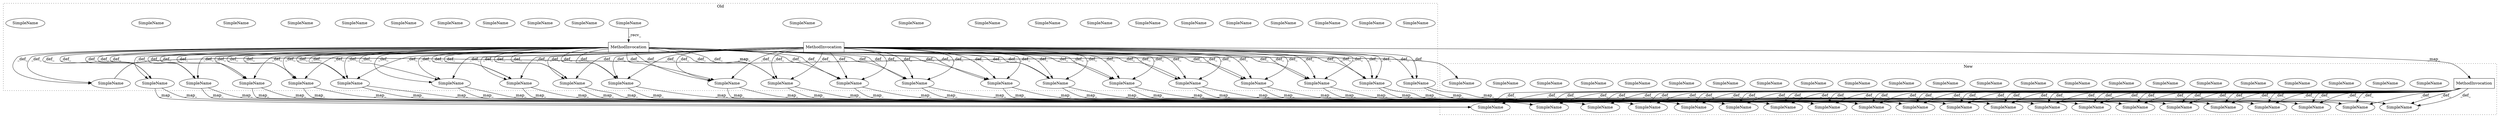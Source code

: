 digraph G {
subgraph cluster0 {
1 [label="MethodInvocation" a="32" s="5931,5944" l="7,1" shape="box"];
2 [label="MethodInvocation" a="32" s="5807" l="6" shape="box"];
5 [label="SimpleName" a="42" s="7142" l="7" shape="ellipse"];
6 [label="SimpleName" a="42" s="6788" l="7" shape="ellipse"];
7 [label="SimpleName" a="42" s="7481" l="7" shape="ellipse"];
9 [label="SimpleName" a="42" s="6686" l="7" shape="ellipse"];
18 [label="SimpleName" a="42" s="6057" l="7" shape="ellipse"];
20 [label="SimpleName" a="42" s="6471" l="7" shape="ellipse"];
21 [label="SimpleName" a="42" s="7368" l="9" shape="ellipse"];
23 [label="SimpleName" a="42" s="6720" l="8" shape="ellipse"];
24 [label="SimpleName" a="42" s="6177" l="7" shape="ellipse"];
26 [label="SimpleName" a="42" s="7261" l="8" shape="ellipse"];
27 [label="SimpleName" a="42" s="7368" l="9" shape="ellipse"];
30 [label="SimpleName" a="42" s="6686" l="7" shape="ellipse"];
32 [label="SimpleName" a="42" s="6720" l="8" shape="ellipse"];
33 [label="SimpleName" a="42" s="6846" l="6" shape="ellipse"];
36 [label="SimpleName" a="42" s="7142" l="7" shape="ellipse"];
38 [label="SimpleName" a="42" s="6177" l="7" shape="ellipse"];
40 [label="SimpleName" a="42" s="5777" l="7" shape="ellipse"];
42 [label="SimpleName" a="42" s="7029" l="9" shape="ellipse"];
44 [label="SimpleName" a="42" s="6652" l="7" shape="ellipse"];
46 [label="SimpleName" a="42" s="7102" l="8" shape="ellipse"];
49 [label="SimpleName" a="42" s="6652" l="7" shape="ellipse"];
50 [label="SimpleName" a="42" s="" l="" shape="ellipse"];
53 [label="SimpleName" a="42" s="6324" l="7" shape="ellipse"];
54 [label="SimpleName" a="42" s="6057" l="7" shape="ellipse"];
55 [label="SimpleName" a="42" s="5777" l="7" shape="ellipse"];
57 [label="SimpleName" a="42" s="7331" l="7" shape="ellipse"];
60 [label="SimpleName" a="42" s="6992" l="7" shape="ellipse"];
61 [label="SimpleName" a="42" s="7029" l="9" shape="ellipse"];
62 [label="SimpleName" a="42" s="6618" l="7" shape="ellipse"];
66 [label="SimpleName" a="42" s="7102" l="8" shape="ellipse"];
67 [label="SimpleName" a="42" s="6992" l="7" shape="ellipse"];
68 [label="SimpleName" a="42" s="7481" l="7" shape="ellipse"];
69 [label="SimpleName" a="42" s="7261" l="8" shape="ellipse"];
71 [label="SimpleName" a="42" s="6618" l="7" shape="ellipse"];
73 [label="SimpleName" a="42" s="7331" l="7" shape="ellipse"];
74 [label="SimpleName" a="42" s="6471" l="7" shape="ellipse"];
76 [label="SimpleName" a="42" s="5918" l="6" shape="ellipse"];
77 [label="SimpleName" a="42" s="7441" l="8" shape="ellipse"];
78 [label="SimpleName" a="42" s="7441" l="8" shape="ellipse"];
80 [label="SimpleName" a="42" s="6788" l="7" shape="ellipse"];
81 [label="SimpleName" a="42" s="6922" l="8" shape="ellipse"];
82 [label="SimpleName" a="42" s="6922" l="8" shape="ellipse"];
83 [label="SimpleName" a="42" s="5918" l="6" shape="ellipse"];
86 [label="SimpleName" a="42" s="6324" l="7" shape="ellipse"];
88 [label="SimpleName" a="42" s="6846" l="6" shape="ellipse"];
label = "Old";
style="dotted";
}
subgraph cluster1 {
3 [label="MethodInvocation" a="32" s="5917,5930" l="7,1" shape="box"];
4 [label="SimpleName" a="42" s="5770" l="7" shape="ellipse"];
8 [label="SimpleName" a="42" s="6180" l="7" shape="ellipse"];
10 [label="SimpleName" a="42" s="7145" l="7" shape="ellipse"];
11 [label="SimpleName" a="42" s="6621" l="7" shape="ellipse"];
12 [label="SimpleName" a="42" s="7484" l="7" shape="ellipse"];
13 [label="SimpleName" a="42" s="6180" l="7" shape="ellipse"];
14 [label="SimpleName" a="42" s="7105" l="8" shape="ellipse"];
15 [label="SimpleName" a="42" s="7334" l="7" shape="ellipse"];
16 [label="SimpleName" a="42" s="5904" l="6" shape="ellipse"];
17 [label="SimpleName" a="42" s="5904" l="6" shape="ellipse"];
19 [label="SimpleName" a="42" s="7371" l="9" shape="ellipse"];
22 [label="SimpleName" a="42" s="6689" l="7" shape="ellipse"];
25 [label="SimpleName" a="42" s="6849" l="6" shape="ellipse"];
28 [label="SimpleName" a="42" s="6474" l="7" shape="ellipse"];
29 [label="SimpleName" a="42" s="6655" l="7" shape="ellipse"];
31 [label="SimpleName" a="42" s="6327" l="7" shape="ellipse"];
34 [label="SimpleName" a="42" s="7264" l="8" shape="ellipse"];
35 [label="SimpleName" a="42" s="7484" l="7" shape="ellipse"];
37 [label="SimpleName" a="42" s="6689" l="7" shape="ellipse"];
39 [label="SimpleName" a="42" s="6474" l="7" shape="ellipse"];
41 [label="SimpleName" a="42" s="6723" l="8" shape="ellipse"];
43 [label="SimpleName" a="42" s="7105" l="8" shape="ellipse"];
45 [label="SimpleName" a="42" s="7032" l="9" shape="ellipse"];
47 [label="SimpleName" a="42" s="7444" l="8" shape="ellipse"];
48 [label="SimpleName" a="42" s="6327" l="7" shape="ellipse"];
51 [label="SimpleName" a="42" s="6621" l="7" shape="ellipse"];
52 [label="SimpleName" a="42" s="6925" l="8" shape="ellipse"];
56 [label="SimpleName" a="42" s="7334" l="7" shape="ellipse"];
58 [label="SimpleName" a="42" s="6791" l="7" shape="ellipse"];
59 [label="SimpleName" a="42" s="6925" l="8" shape="ellipse"];
63 [label="SimpleName" a="42" s="7264" l="8" shape="ellipse"];
64 [label="SimpleName" a="42" s="7145" l="7" shape="ellipse"];
65 [label="SimpleName" a="42" s="7444" l="8" shape="ellipse"];
70 [label="SimpleName" a="42" s="6995" l="7" shape="ellipse"];
72 [label="SimpleName" a="42" s="6849" l="6" shape="ellipse"];
75 [label="SimpleName" a="42" s="6068" l="7" shape="ellipse"];
79 [label="SimpleName" a="42" s="7371" l="9" shape="ellipse"];
84 [label="SimpleName" a="42" s="6995" l="7" shape="ellipse"];
85 [label="SimpleName" a="42" s="6723" l="8" shape="ellipse"];
87 [label="SimpleName" a="42" s="7032" l="9" shape="ellipse"];
89 [label="SimpleName" a="42" s="6068" l="7" shape="ellipse"];
90 [label="SimpleName" a="42" s="6791" l="7" shape="ellipse"];
91 [label="SimpleName" a="42" s="6655" l="7" shape="ellipse"];
92 [label="SimpleName" a="42" s="5770" l="7" shape="ellipse"];
label = "New";
style="dotted";
}
1 -> 9 [label="_def_"];
1 -> 88 [label="_def_"];
1 -> 83 [label="_def_"];
1 -> 68 [label="_def_"];
1 -> 49 [label="_def_"];
1 -> 88 [label="_def_"];
1 -> 32 [label="_def_"];
1 -> 68 [label="_def_"];
1 -> 77 [label="_def_"];
1 -> 36 [label="_def_"];
1 -> 32 [label="_def_"];
1 -> 36 [label="_def_"];
1 -> 53 [label="_def_"];
1 -> 57 [label="_def_"];
1 -> 74 [label="_def_"];
1 -> 69 [label="_def_"];
1 -> 57 [label="_def_"];
1 -> 27 [label="_def_"];
1 -> 67 [label="_def_"];
1 -> 42 [label="_def_"];
1 -> 38 [label="_def_"];
1 -> 38 [label="_def_"];
1 -> 83 [label="_def_"];
1 -> 42 [label="_def_"];
1 -> 77 [label="_def_"];
1 -> 18 [label="_def_"];
1 -> 66 [label="_def_"];
1 -> 27 [label="_def_"];
1 -> 3 [label="_map_"];
1 -> 49 [label="_def_"];
1 -> 81 [label="_def_"];
1 -> 80 [label="_def_"];
1 -> 66 [label="_def_"];
1 -> 67 [label="_def_"];
1 -> 71 [label="_def_"];
1 -> 74 [label="_def_"];
1 -> 69 [label="_def_"];
1 -> 18 [label="_def_"];
1 -> 80 [label="_def_"];
1 -> 53 [label="_def_"];
1 -> 9 [label="_def_"];
1 -> 71 [label="_def_"];
1 -> 81 [label="_def_"];
2 -> 88 [label="_def_"];
2 -> 9 [label="_def_"];
2 -> 77 [label="_def_"];
2 -> 38 [label="_def_"];
2 -> 69 [label="_def_"];
2 -> 74 [label="_def_"];
2 -> 81 [label="_def_"];
2 -> 67 [label="_def_"];
2 -> 69 [label="_def_"];
2 -> 68 [label="_def_"];
2 -> 40 [label="_def_"];
2 -> 18 [label="_def_"];
2 -> 27 [label="_def_"];
2 -> 42 [label="_def_"];
2 -> 53 [label="_def_"];
2 -> 27 [label="_def_"];
2 -> 80 [label="_def_"];
2 -> 57 [label="_def_"];
2 -> 68 [label="_def_"];
2 -> 81 [label="_def_"];
2 -> 32 [label="_def_"];
2 -> 67 [label="_def_"];
2 -> 80 [label="_def_"];
2 -> 53 [label="_def_"];
2 -> 71 [label="_def_"];
2 -> 32 [label="_def_"];
2 -> 49 [label="_def_"];
2 -> 42 [label="_def_"];
2 -> 88 [label="_def_"];
2 -> 66 [label="_def_"];
2 -> 57 [label="_def_"];
2 -> 74 [label="_def_"];
2 -> 66 [label="_def_"];
2 -> 71 [label="_def_"];
2 -> 38 [label="_def_"];
2 -> 36 [label="_def_"];
2 -> 9 [label="_def_"];
2 -> 36 [label="_def_"];
2 -> 77 [label="_def_"];
2 -> 40 [label="_def_"];
2 -> 18 [label="_def_"];
2 -> 49 [label="_def_"];
3 -> 45 [label="_def_"];
3 -> 58 [label="_def_"];
3 -> 41 [label="_def_"];
3 -> 35 [label="_def_"];
3 -> 19 [label="_def_"];
3 -> 39 [label="_def_"];
3 -> 51 [label="_def_"];
3 -> 19 [label="_def_"];
3 -> 39 [label="_def_"];
3 -> 58 [label="_def_"];
3 -> 41 [label="_def_"];
3 -> 64 [label="_def_"];
3 -> 75 [label="_def_"];
3 -> 91 [label="_def_"];
3 -> 37 [label="_def_"];
3 -> 16 [label="_def_"];
3 -> 8 [label="_def_"];
3 -> 70 [label="_def_"];
3 -> 25 [label="_def_"];
3 -> 63 [label="_def_"];
3 -> 16 [label="_def_"];
3 -> 51 [label="_def_"];
3 -> 37 [label="_def_"];
3 -> 70 [label="_def_"];
3 -> 91 [label="_def_"];
3 -> 8 [label="_def_"];
3 -> 63 [label="_def_"];
3 -> 64 [label="_def_"];
3 -> 15 [label="_def_"];
3 -> 43 [label="_def_"];
3 -> 35 [label="_def_"];
3 -> 48 [label="_def_"];
3 -> 65 [label="_def_"];
3 -> 52 [label="_def_"];
3 -> 15 [label="_def_"];
3 -> 25 [label="_def_"];
3 -> 52 [label="_def_"];
3 -> 43 [label="_def_"];
3 -> 48 [label="_def_"];
3 -> 65 [label="_def_"];
3 -> 45 [label="_def_"];
3 -> 75 [label="_def_"];
9 -> 37 [label="_map_"];
9 -> 37 [label="_map_"];
18 -> 75 [label="_map_"];
18 -> 75 [label="_map_"];
27 -> 19 [label="_map_"];
27 -> 19 [label="_map_"];
32 -> 41 [label="_map_"];
32 -> 41 [label="_map_"];
36 -> 64 [label="_map_"];
36 -> 64 [label="_map_"];
38 -> 8 [label="_map_"];
38 -> 8 [label="_map_"];
40 -> 92 [label="_map_"];
40 -> 92 [label="_map_"];
42 -> 45 [label="_map_"];
42 -> 45 [label="_map_"];
49 -> 91 [label="_map_"];
49 -> 91 [label="_map_"];
50 -> 2 [label="_recv_"];
53 -> 48 [label="_map_"];
53 -> 48 [label="_map_"];
57 -> 15 [label="_map_"];
57 -> 15 [label="_map_"];
66 -> 43 [label="_map_"];
66 -> 43 [label="_map_"];
67 -> 70 [label="_map_"];
67 -> 70 [label="_map_"];
68 -> 35 [label="_map_"];
68 -> 35 [label="_map_"];
69 -> 63 [label="_map_"];
69 -> 63 [label="_map_"];
71 -> 51 [label="_map_"];
71 -> 51 [label="_map_"];
74 -> 39 [label="_map_"];
74 -> 39 [label="_map_"];
77 -> 65 [label="_map_"];
77 -> 65 [label="_map_"];
80 -> 58 [label="_map_"];
80 -> 58 [label="_map_"];
81 -> 52 [label="_map_"];
81 -> 52 [label="_map_"];
83 -> 16 [label="_map_"];
83 -> 16 [label="_map_"];
88 -> 25 [label="_map_"];
88 -> 25 [label="_map_"];
}